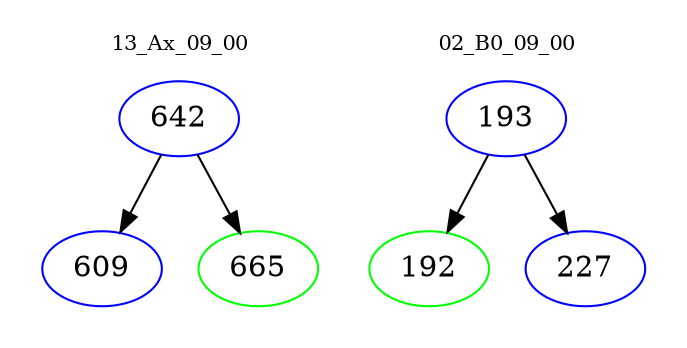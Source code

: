 digraph{
subgraph cluster_0 {
color = white
label = "13_Ax_09_00";
fontsize=10;
T0_642 [label="642", color="blue"]
T0_642 -> T0_609 [color="black"]
T0_609 [label="609", color="blue"]
T0_642 -> T0_665 [color="black"]
T0_665 [label="665", color="green"]
}
subgraph cluster_1 {
color = white
label = "02_B0_09_00";
fontsize=10;
T1_193 [label="193", color="blue"]
T1_193 -> T1_192 [color="black"]
T1_192 [label="192", color="green"]
T1_193 -> T1_227 [color="black"]
T1_227 [label="227", color="blue"]
}
}

